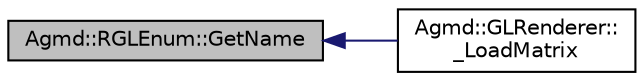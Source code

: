 digraph "Agmd::RGLEnum::GetName"
{
  edge [fontname="Helvetica",fontsize="10",labelfontname="Helvetica",labelfontsize="10"];
  node [fontname="Helvetica",fontsize="10",shape=record];
  rankdir="LR";
  Node1 [label="Agmd::RGLEnum::GetName",height=0.2,width=0.4,color="black", fillcolor="grey75", style="filled" fontcolor="black"];
  Node1 -> Node2 [dir="back",color="midnightblue",fontsize="10",style="solid",fontname="Helvetica"];
  Node2 [label="Agmd::GLRenderer::\l_LoadMatrix",height=0.2,width=0.4,color="black", fillcolor="white", style="filled",URL="$class_agmd_1_1_g_l_renderer.html#aa06344c8d2cddc39ed9fabbcf5446574"];
}
